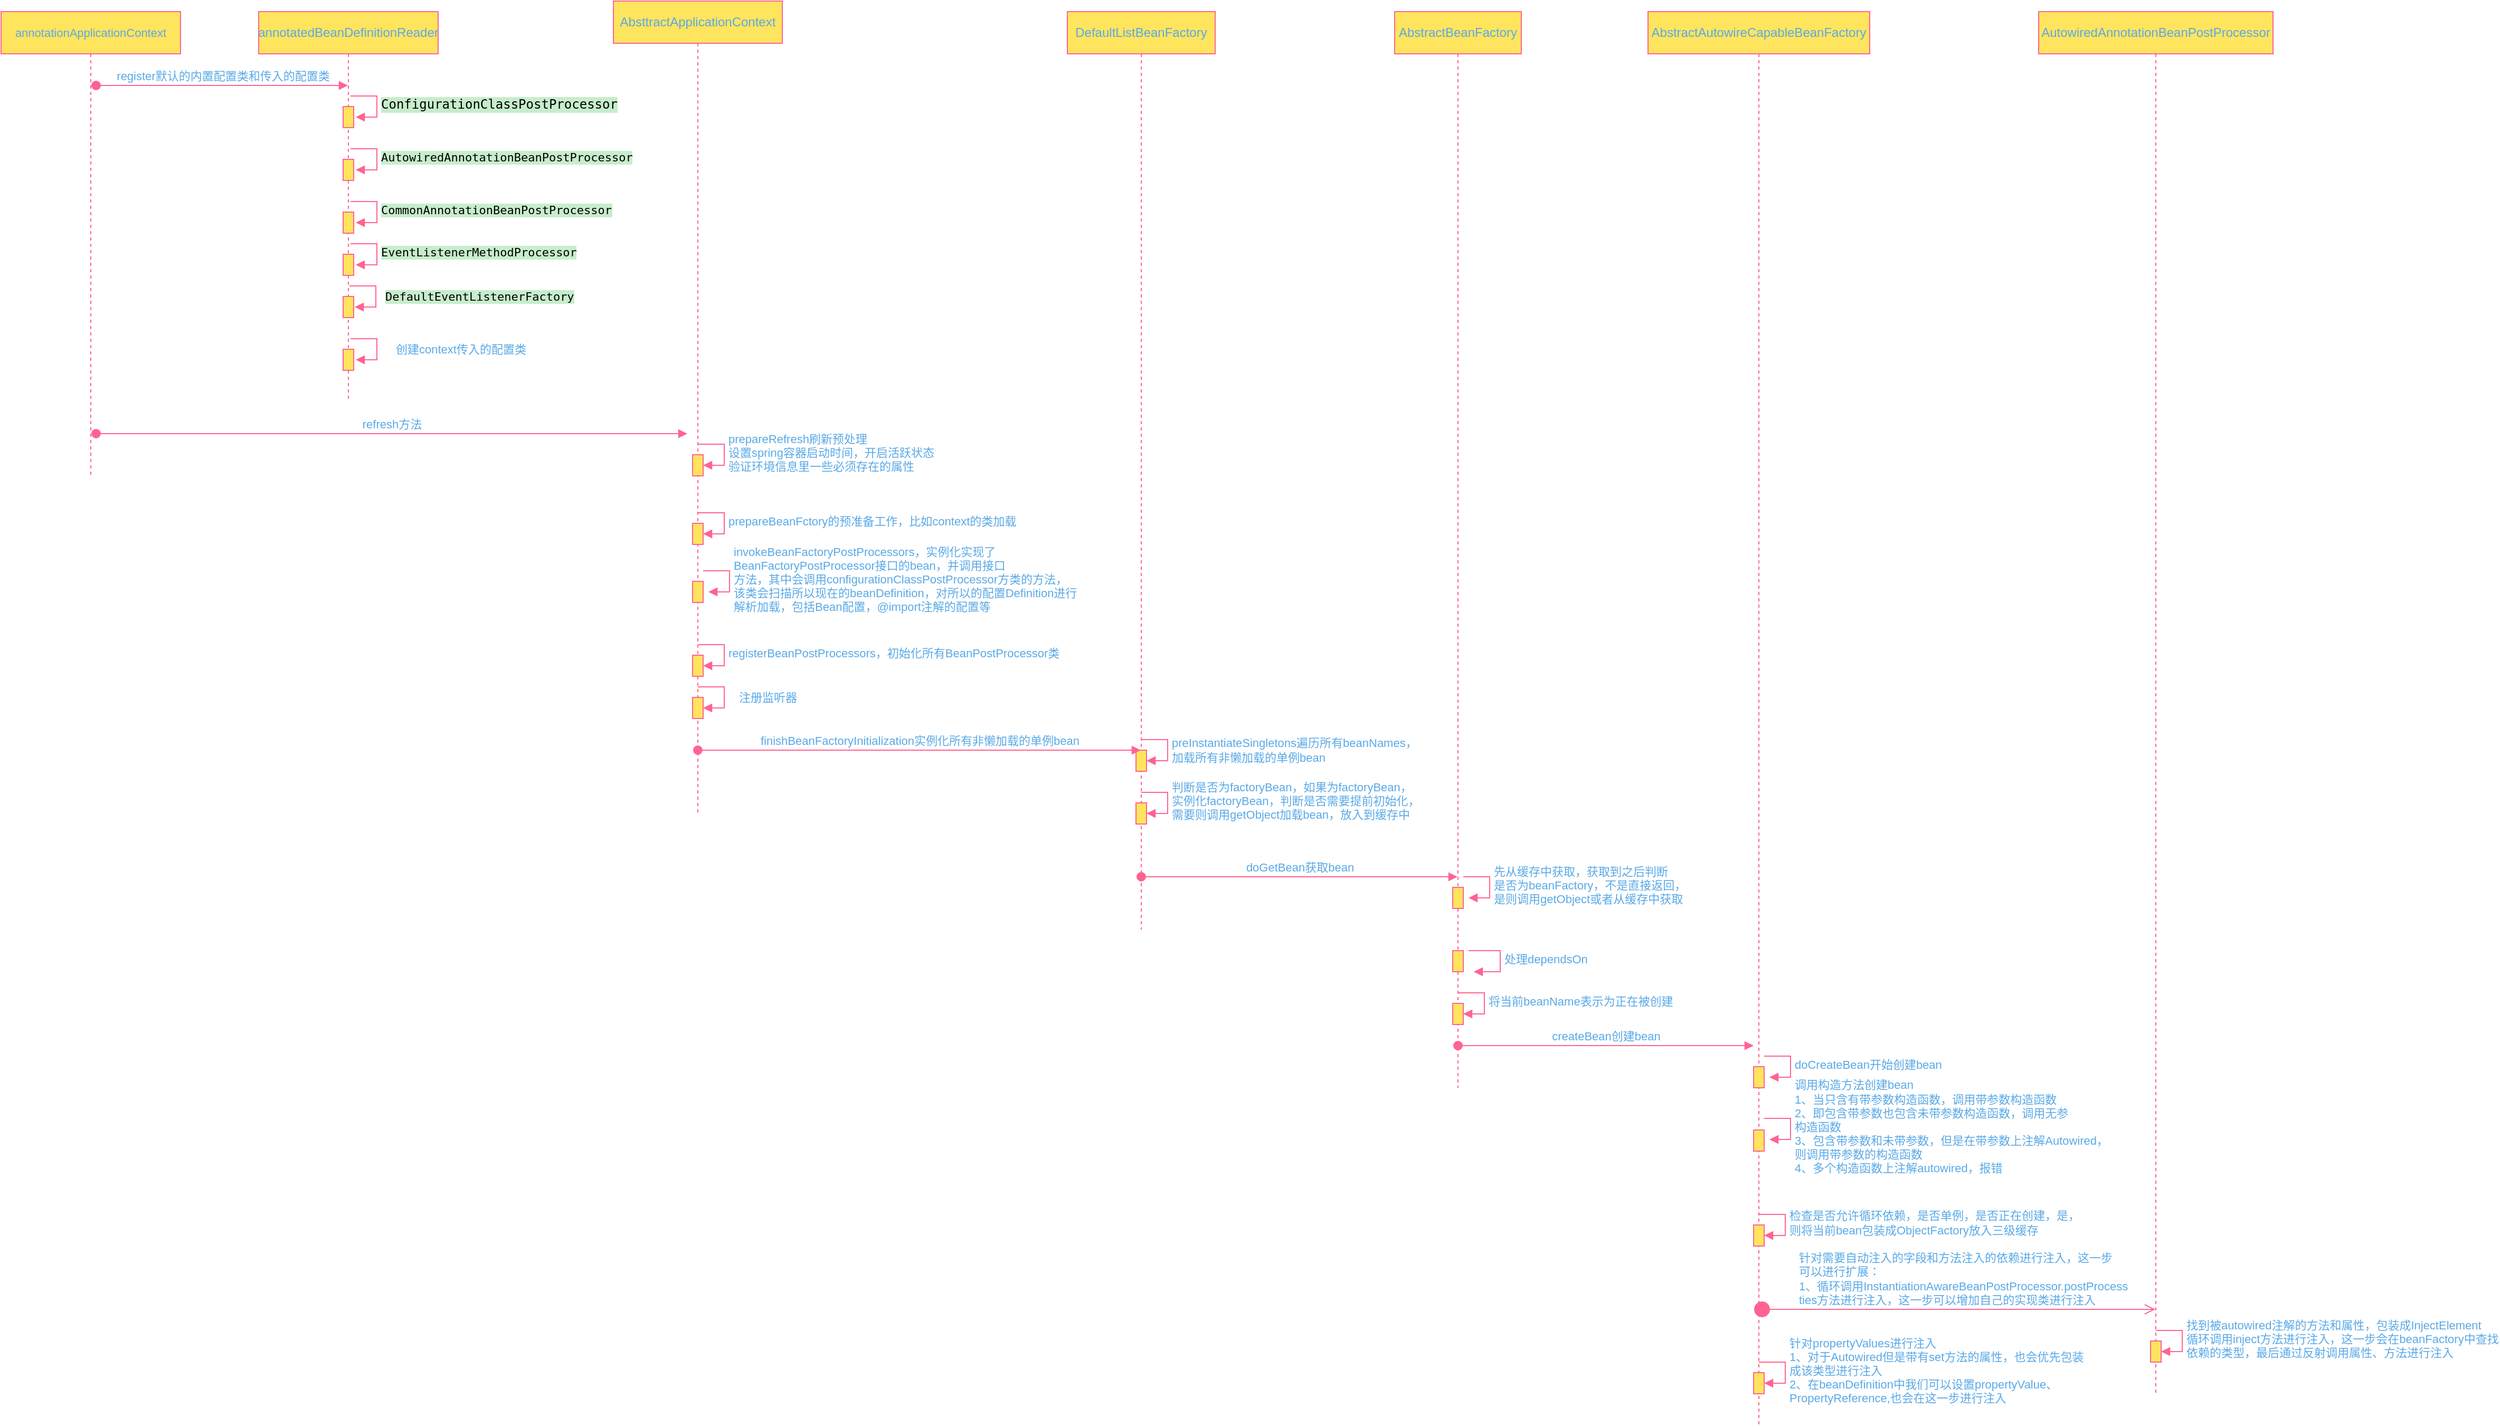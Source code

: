 <mxfile version="13.6.0" type="github">
  <diagram id="jD7jVm_kFhbCNpo8MqzH" name="Page-1">
    <mxGraphModel dx="946" dy="614" grid="1" gridSize="10" guides="1" tooltips="1" connect="1" arrows="1" fold="1" page="1" pageScale="1" pageWidth="827" pageHeight="1169" math="0" shadow="0">
      <root>
        <mxCell id="0" />
        <mxCell id="1" parent="0" />
        <mxCell id="nHzR_UdeMCzrL-gVibLt-6" value="&lt;span style=&quot;font-size: 11px&quot;&gt;annotationApplicationContext&lt;/span&gt;" style="shape=umlLifeline;perimeter=lifelinePerimeter;whiteSpace=wrap;html=1;container=1;collapsible=0;recursiveResize=0;outlineConnect=0;rounded=0;sketch=0;fillColor=#FFE45E;strokeColor=#FF6392;fontColor=#5AA9E6;" vertex="1" parent="1">
          <mxGeometry x="70" y="100" width="170" height="440" as="geometry" />
        </mxCell>
        <mxCell id="nHzR_UdeMCzrL-gVibLt-13" value="&lt;span style=&quot;text-align: left&quot;&gt;register默认的内置配置类和传入的配置类&lt;/span&gt;" style="html=1;verticalAlign=bottom;startArrow=oval;startFill=1;endArrow=block;startSize=8;strokeColor=#FF6392;fillColor=#FFE45E;fontColor=#5AA9E6;" edge="1" parent="nHzR_UdeMCzrL-gVibLt-6" target="nHzR_UdeMCzrL-gVibLt-10">
          <mxGeometry width="60" relative="1" as="geometry">
            <mxPoint x="90" y="70" as="sourcePoint" />
            <mxPoint x="150" y="70" as="targetPoint" />
          </mxGeometry>
        </mxCell>
        <mxCell id="nHzR_UdeMCzrL-gVibLt-10" value="annotatedBeanDefinitionReader" style="shape=umlLifeline;perimeter=lifelinePerimeter;whiteSpace=wrap;html=1;container=1;collapsible=0;recursiveResize=0;outlineConnect=0;rounded=0;sketch=0;strokeColor=#FF6392;fillColor=#FFE45E;fontColor=#5AA9E6;" vertex="1" parent="1">
          <mxGeometry x="314" y="100" width="170" height="370" as="geometry" />
        </mxCell>
        <mxCell id="nHzR_UdeMCzrL-gVibLt-27" value="&lt;pre style=&quot;background-color: rgb(199 , 237 , 204) ; color: rgb(0 , 0 , 0) ; font-family: &amp;#34;jetbrains mono&amp;#34; , monospace&quot;&gt;EventListenerMethodProcessor&lt;/pre&gt;" style="edgeStyle=orthogonalEdgeStyle;html=1;align=left;spacingLeft=2;endArrow=block;rounded=0;entryX=1;entryY=0;strokeColor=#FF6392;fillColor=#FFE45E;fontColor=#5AA9E6;" edge="1" parent="nHzR_UdeMCzrL-gVibLt-10">
          <mxGeometry relative="1" as="geometry">
            <mxPoint x="87" y="220" as="sourcePoint" />
            <Array as="points">
              <mxPoint x="112" y="220" />
            </Array>
            <mxPoint x="92" y="240" as="targetPoint" />
          </mxGeometry>
        </mxCell>
        <mxCell id="nHzR_UdeMCzrL-gVibLt-31" value="&lt;pre style=&quot;background-color: rgb(199 , 237 , 204) ; color: rgb(0 , 0 , 0) ; font-family: &amp;#34;jetbrains mono&amp;#34; , monospace&quot;&gt;DefaultEventListenerFactory&lt;/pre&gt;" style="edgeStyle=orthogonalEdgeStyle;html=1;align=left;spacingLeft=2;endArrow=block;rounded=0;entryX=1;entryY=0;strokeColor=#FF6392;fillColor=#FFE45E;fontColor=#5AA9E6;" edge="1" parent="nHzR_UdeMCzrL-gVibLt-10">
          <mxGeometry x="0.077" y="5" relative="1" as="geometry">
            <mxPoint x="86" y="260" as="sourcePoint" />
            <Array as="points">
              <mxPoint x="111" y="260" />
            </Array>
            <mxPoint x="91" y="280" as="targetPoint" />
            <mxPoint as="offset" />
          </mxGeometry>
        </mxCell>
        <mxCell id="nHzR_UdeMCzrL-gVibLt-35" value="创建context传入的配置类" style="edgeStyle=orthogonalEdgeStyle;html=1;align=left;spacingLeft=2;endArrow=block;rounded=0;entryX=1;entryY=0;strokeColor=#FF6392;fillColor=#FFE45E;fontColor=#5AA9E6;" edge="1" parent="nHzR_UdeMCzrL-gVibLt-10">
          <mxGeometry x="0.385" y="-17" relative="1" as="geometry">
            <mxPoint x="87" y="310" as="sourcePoint" />
            <Array as="points">
              <mxPoint x="112" y="310" />
            </Array>
            <mxPoint x="92" y="330" as="targetPoint" />
            <mxPoint x="14" y="7" as="offset" />
          </mxGeometry>
        </mxCell>
        <mxCell id="nHzR_UdeMCzrL-gVibLt-69" value="" style="html=1;points=[];perimeter=orthogonalPerimeter;rounded=0;sketch=0;strokeColor=#FF6392;fillColor=#FFE45E;fontColor=#5AA9E6;" vertex="1" parent="nHzR_UdeMCzrL-gVibLt-10">
          <mxGeometry x="80" y="320" width="10" height="20" as="geometry" />
        </mxCell>
        <mxCell id="nHzR_UdeMCzrL-gVibLt-70" value="" style="html=1;points=[];perimeter=orthogonalPerimeter;rounded=0;sketch=0;strokeColor=#FF6392;fillColor=#FFE45E;fontColor=#5AA9E6;" vertex="1" parent="nHzR_UdeMCzrL-gVibLt-10">
          <mxGeometry x="80" y="270" width="10" height="20" as="geometry" />
        </mxCell>
        <mxCell id="nHzR_UdeMCzrL-gVibLt-71" value="" style="html=1;points=[];perimeter=orthogonalPerimeter;rounded=0;sketch=0;strokeColor=#FF6392;fillColor=#FFE45E;fontColor=#5AA9E6;" vertex="1" parent="nHzR_UdeMCzrL-gVibLt-10">
          <mxGeometry x="80" y="230" width="10" height="20" as="geometry" />
        </mxCell>
        <mxCell id="nHzR_UdeMCzrL-gVibLt-72" value="" style="html=1;points=[];perimeter=orthogonalPerimeter;rounded=0;sketch=0;strokeColor=#FF6392;fillColor=#FFE45E;fontColor=#5AA9E6;" vertex="1" parent="nHzR_UdeMCzrL-gVibLt-10">
          <mxGeometry x="80" y="190" width="10" height="20" as="geometry" />
        </mxCell>
        <mxCell id="nHzR_UdeMCzrL-gVibLt-73" value="" style="html=1;points=[];perimeter=orthogonalPerimeter;rounded=0;sketch=0;strokeColor=#FF6392;fillColor=#FFE45E;fontColor=#5AA9E6;" vertex="1" parent="nHzR_UdeMCzrL-gVibLt-10">
          <mxGeometry x="80" y="140" width="10" height="20" as="geometry" />
        </mxCell>
        <mxCell id="nHzR_UdeMCzrL-gVibLt-74" value="" style="html=1;points=[];perimeter=orthogonalPerimeter;rounded=0;sketch=0;strokeColor=#FF6392;fillColor=#FFE45E;fontColor=#5AA9E6;" vertex="1" parent="nHzR_UdeMCzrL-gVibLt-10">
          <mxGeometry x="80" y="90" width="10" height="20" as="geometry" />
        </mxCell>
        <mxCell id="nHzR_UdeMCzrL-gVibLt-19" value="&lt;pre style=&quot;background-color: rgb(199 , 237 , 204) ; color: rgb(0 , 0 , 0) ; font-family: &amp;#34;jetbrains mono&amp;#34; , monospace&quot;&gt;&lt;font style=&quot;font-size: 12px&quot;&gt;ConfigurationClassPostProcessor&lt;/font&gt;&lt;/pre&gt;" style="edgeStyle=orthogonalEdgeStyle;html=1;align=left;spacingLeft=2;endArrow=block;rounded=0;entryX=1;entryY=0;strokeColor=#FF6392;fillColor=#FFE45E;fontColor=#5AA9E6;" edge="1" parent="1">
          <mxGeometry relative="1" as="geometry">
            <mxPoint x="401" y="180" as="sourcePoint" />
            <Array as="points">
              <mxPoint x="426" y="180" />
            </Array>
            <mxPoint x="406" y="200" as="targetPoint" />
          </mxGeometry>
        </mxCell>
        <mxCell id="nHzR_UdeMCzrL-gVibLt-23" value="&lt;pre style=&quot;background-color: rgb(199 , 237 , 204) ; color: rgb(0 , 0 , 0) ; font-family: &amp;#34;jetbrains mono&amp;#34; , monospace&quot;&gt;AutowiredAnnotationBeanPostProcessor&lt;/pre&gt;" style="edgeStyle=orthogonalEdgeStyle;html=1;align=left;spacingLeft=2;endArrow=block;rounded=0;entryX=1;entryY=0;strokeColor=#FF6392;fillColor=#FFE45E;fontColor=#5AA9E6;" edge="1" parent="1">
          <mxGeometry relative="1" as="geometry">
            <mxPoint x="401" y="230" as="sourcePoint" />
            <Array as="points">
              <mxPoint x="426" y="230" />
            </Array>
            <mxPoint x="406" y="250" as="targetPoint" />
          </mxGeometry>
        </mxCell>
        <mxCell id="nHzR_UdeMCzrL-gVibLt-25" value="&lt;pre style=&quot;background-color: rgb(199 , 237 , 204) ; color: rgb(0 , 0 , 0) ; font-family: &amp;#34;jetbrains mono&amp;#34; , monospace&quot;&gt;CommonAnnotationBeanPostProcessor&lt;/pre&gt;" style="edgeStyle=orthogonalEdgeStyle;html=1;align=left;spacingLeft=2;endArrow=block;rounded=0;entryX=1;entryY=0;strokeColor=#FF6392;fillColor=#FFE45E;fontColor=#5AA9E6;" edge="1" parent="1">
          <mxGeometry relative="1" as="geometry">
            <mxPoint x="401" y="280" as="sourcePoint" />
            <Array as="points">
              <mxPoint x="426" y="280" />
            </Array>
            <mxPoint x="406" y="300" as="targetPoint" />
          </mxGeometry>
        </mxCell>
        <mxCell id="nHzR_UdeMCzrL-gVibLt-36" value="AbsttractApplicationContext" style="shape=umlLifeline;perimeter=lifelinePerimeter;whiteSpace=wrap;html=1;container=1;collapsible=0;recursiveResize=0;outlineConnect=0;rounded=0;sketch=0;strokeColor=#FF6392;fillColor=#FFE45E;fontColor=#5AA9E6;" vertex="1" parent="1">
          <mxGeometry x="650" y="90" width="160" height="770" as="geometry" />
        </mxCell>
        <mxCell id="nHzR_UdeMCzrL-gVibLt-41" value="prepareRefresh刷新预处理&lt;br&gt;设置spring容器启动时间，开启活跃状态&lt;br&gt;验证环境信息里一些必须存在的属性" style="edgeStyle=orthogonalEdgeStyle;html=1;align=left;spacingLeft=2;endArrow=block;rounded=0;entryX=1;entryY=0;strokeColor=#FF6392;fillColor=#FFE45E;fontColor=#5AA9E6;" edge="1" parent="nHzR_UdeMCzrL-gVibLt-36">
          <mxGeometry relative="1" as="geometry">
            <mxPoint x="80" y="420" as="sourcePoint" />
            <Array as="points">
              <mxPoint x="105" y="420" />
            </Array>
            <mxPoint x="85" y="440" as="targetPoint" />
          </mxGeometry>
        </mxCell>
        <mxCell id="nHzR_UdeMCzrL-gVibLt-43" value="prepareBeanFctory的预准备工作，比如context的类加载" style="edgeStyle=orthogonalEdgeStyle;html=1;align=left;spacingLeft=2;endArrow=block;rounded=0;entryX=1;entryY=0;strokeColor=#FF6392;fillColor=#FFE45E;fontColor=#5AA9E6;" edge="1" parent="nHzR_UdeMCzrL-gVibLt-36">
          <mxGeometry relative="1" as="geometry">
            <mxPoint x="80" y="485" as="sourcePoint" />
            <Array as="points">
              <mxPoint x="105" y="485" />
            </Array>
            <mxPoint x="85" y="505" as="targetPoint" />
          </mxGeometry>
        </mxCell>
        <mxCell id="nHzR_UdeMCzrL-gVibLt-47" value="invokeBeanFactoryPostProcessors，实例化实现了&lt;br&gt;BeanFactoryPostProcessor接口的bean，并调用接口&lt;br&gt;方法，其中会调用configurationClassPostProcessor方类的方法，&lt;br&gt;该类会扫描所以现在的beanDefinition，对所以的配置Definition进行&lt;br&gt;解析加载，包括Bean配置，@import注解的配置等" style="edgeStyle=orthogonalEdgeStyle;html=1;align=left;spacingLeft=2;endArrow=block;rounded=0;entryX=1;entryY=0;strokeColor=#FF6392;fillColor=#FFE45E;fontColor=#5AA9E6;" edge="1" parent="nHzR_UdeMCzrL-gVibLt-36">
          <mxGeometry relative="1" as="geometry">
            <mxPoint x="85" y="540" as="sourcePoint" />
            <Array as="points">
              <mxPoint x="110" y="540" />
              <mxPoint x="110" y="560" />
            </Array>
            <mxPoint x="90" y="560" as="targetPoint" />
          </mxGeometry>
        </mxCell>
        <mxCell id="nHzR_UdeMCzrL-gVibLt-51" value="注册监听器" style="edgeStyle=orthogonalEdgeStyle;html=1;align=left;spacingLeft=2;endArrow=block;rounded=0;entryX=1;entryY=0;strokeColor=#FF6392;fillColor=#FFE45E;fontColor=#5AA9E6;" edge="1" parent="nHzR_UdeMCzrL-gVibLt-36">
          <mxGeometry x="0.385" y="-14" relative="1" as="geometry">
            <mxPoint x="80" y="650" as="sourcePoint" />
            <Array as="points">
              <mxPoint x="105" y="650" />
            </Array>
            <mxPoint x="85" y="670" as="targetPoint" />
            <mxPoint x="10" y="4" as="offset" />
          </mxGeometry>
        </mxCell>
        <mxCell id="nHzR_UdeMCzrL-gVibLt-64" value="" style="html=1;points=[];perimeter=orthogonalPerimeter;rounded=0;sketch=0;strokeColor=#FF6392;fillColor=#FFE45E;fontColor=#5AA9E6;" vertex="1" parent="nHzR_UdeMCzrL-gVibLt-36">
          <mxGeometry x="75" y="660" width="10" height="20" as="geometry" />
        </mxCell>
        <mxCell id="nHzR_UdeMCzrL-gVibLt-65" value="" style="html=1;points=[];perimeter=orthogonalPerimeter;rounded=0;sketch=0;strokeColor=#FF6392;fillColor=#FFE45E;fontColor=#5AA9E6;" vertex="1" parent="nHzR_UdeMCzrL-gVibLt-36">
          <mxGeometry x="75" y="620" width="10" height="20" as="geometry" />
        </mxCell>
        <mxCell id="nHzR_UdeMCzrL-gVibLt-66" value="" style="html=1;points=[];perimeter=orthogonalPerimeter;rounded=0;sketch=0;strokeColor=#FF6392;fillColor=#FFE45E;fontColor=#5AA9E6;" vertex="1" parent="nHzR_UdeMCzrL-gVibLt-36">
          <mxGeometry x="75" y="550" width="10" height="20" as="geometry" />
        </mxCell>
        <mxCell id="nHzR_UdeMCzrL-gVibLt-67" value="" style="html=1;points=[];perimeter=orthogonalPerimeter;rounded=0;sketch=0;strokeColor=#FF6392;fillColor=#FFE45E;fontColor=#5AA9E6;" vertex="1" parent="nHzR_UdeMCzrL-gVibLt-36">
          <mxGeometry x="75" y="495" width="10" height="20" as="geometry" />
        </mxCell>
        <mxCell id="nHzR_UdeMCzrL-gVibLt-68" value="" style="html=1;points=[];perimeter=orthogonalPerimeter;rounded=0;sketch=0;strokeColor=#FF6392;fillColor=#FFE45E;fontColor=#5AA9E6;" vertex="1" parent="nHzR_UdeMCzrL-gVibLt-36">
          <mxGeometry x="75" y="430" width="10" height="20" as="geometry" />
        </mxCell>
        <mxCell id="nHzR_UdeMCzrL-gVibLt-37" value="refresh方法" style="html=1;verticalAlign=bottom;startArrow=oval;startFill=1;endArrow=block;startSize=8;strokeColor=#FF6392;fillColor=#FFE45E;fontColor=#5AA9E6;" edge="1" parent="1">
          <mxGeometry width="60" relative="1" as="geometry">
            <mxPoint x="160" y="500" as="sourcePoint" />
            <mxPoint x="720" y="500" as="targetPoint" />
          </mxGeometry>
        </mxCell>
        <mxCell id="nHzR_UdeMCzrL-gVibLt-49" value="registerBeanPostProcessors，初始化所有BeanPostProcessor类" style="edgeStyle=orthogonalEdgeStyle;html=1;align=left;spacingLeft=2;endArrow=block;rounded=0;entryX=1;entryY=0;strokeColor=#FF6392;fillColor=#FFE45E;fontColor=#5AA9E6;" edge="1" parent="1">
          <mxGeometry relative="1" as="geometry">
            <mxPoint x="730" y="700" as="sourcePoint" />
            <Array as="points">
              <mxPoint x="755" y="700" />
            </Array>
            <mxPoint x="735" y="720" as="targetPoint" />
          </mxGeometry>
        </mxCell>
        <mxCell id="nHzR_UdeMCzrL-gVibLt-56" value="DefaultListBeanFactory" style="shape=umlLifeline;perimeter=lifelinePerimeter;whiteSpace=wrap;html=1;container=1;collapsible=0;recursiveResize=0;outlineConnect=0;rounded=0;sketch=0;strokeColor=#FF6392;fillColor=#FFE45E;fontColor=#5AA9E6;" vertex="1" parent="1">
          <mxGeometry x="1080" y="100" width="140" height="870" as="geometry" />
        </mxCell>
        <mxCell id="nHzR_UdeMCzrL-gVibLt-59" value="preInstantiateSingletons遍历所有beanNames，&lt;br&gt;加载所有非懒加载的单例bean" style="edgeStyle=orthogonalEdgeStyle;html=1;align=left;spacingLeft=2;endArrow=block;rounded=0;entryX=1;entryY=0;strokeColor=#FF6392;fillColor=#FFE45E;fontColor=#5AA9E6;" edge="1" parent="nHzR_UdeMCzrL-gVibLt-56">
          <mxGeometry x="0.077" relative="1" as="geometry">
            <mxPoint x="70" y="690" as="sourcePoint" />
            <Array as="points">
              <mxPoint x="95" y="690" />
            </Array>
            <mxPoint x="75" y="710" as="targetPoint" />
            <mxPoint as="offset" />
          </mxGeometry>
        </mxCell>
        <mxCell id="nHzR_UdeMCzrL-gVibLt-61" value="判断是否为factoryBean，如果为factoryBean，&lt;br&gt;实例化factoryBean，判断是否需要提前初始化，&lt;br&gt;需要则调用getObject加载bean，放入到缓存中" style="edgeStyle=orthogonalEdgeStyle;html=1;align=left;spacingLeft=2;endArrow=block;rounded=0;entryX=1;entryY=0;strokeColor=#FF6392;fillColor=#FFE45E;fontColor=#5AA9E6;" edge="1" parent="nHzR_UdeMCzrL-gVibLt-56">
          <mxGeometry relative="1" as="geometry">
            <mxPoint x="70" y="740" as="sourcePoint" />
            <Array as="points">
              <mxPoint x="95" y="740" />
            </Array>
            <mxPoint x="75" y="760" as="targetPoint" />
          </mxGeometry>
        </mxCell>
        <mxCell id="nHzR_UdeMCzrL-gVibLt-75" value="" style="html=1;points=[];perimeter=orthogonalPerimeter;rounded=0;sketch=0;strokeColor=#FF6392;fillColor=#FFE45E;fontColor=#5AA9E6;" vertex="1" parent="nHzR_UdeMCzrL-gVibLt-56">
          <mxGeometry x="65" y="750" width="10" height="20" as="geometry" />
        </mxCell>
        <mxCell id="nHzR_UdeMCzrL-gVibLt-76" value="" style="html=1;points=[];perimeter=orthogonalPerimeter;rounded=0;sketch=0;strokeColor=#FF6392;fillColor=#FFE45E;fontColor=#5AA9E6;" vertex="1" parent="nHzR_UdeMCzrL-gVibLt-56">
          <mxGeometry x="65" y="700" width="10" height="20" as="geometry" />
        </mxCell>
        <mxCell id="nHzR_UdeMCzrL-gVibLt-82" value="doGetBean获取bean" style="html=1;verticalAlign=bottom;startArrow=oval;startFill=1;endArrow=block;startSize=8;strokeColor=#FF6392;fillColor=#FFE45E;fontColor=#5AA9E6;" edge="1" parent="nHzR_UdeMCzrL-gVibLt-56" target="nHzR_UdeMCzrL-gVibLt-81">
          <mxGeometry width="60" relative="1" as="geometry">
            <mxPoint x="70" y="820" as="sourcePoint" />
            <mxPoint x="130" y="820" as="targetPoint" />
          </mxGeometry>
        </mxCell>
        <mxCell id="nHzR_UdeMCzrL-gVibLt-57" value="&lt;span style=&quot;text-align: left&quot;&gt;finishBeanFactoryInitialization实例化所有非懒加载的单例bean&lt;/span&gt;" style="html=1;verticalAlign=bottom;startArrow=oval;startFill=1;endArrow=block;startSize=8;strokeColor=#FF6392;fillColor=#FFE45E;fontColor=#5AA9E6;" edge="1" parent="1" source="nHzR_UdeMCzrL-gVibLt-36" target="nHzR_UdeMCzrL-gVibLt-56">
          <mxGeometry width="60" relative="1" as="geometry">
            <mxPoint x="730" y="790" as="sourcePoint" />
            <mxPoint x="790" y="790" as="targetPoint" />
            <Array as="points">
              <mxPoint x="750" y="800" />
            </Array>
          </mxGeometry>
        </mxCell>
        <mxCell id="nHzR_UdeMCzrL-gVibLt-81" value="AbstractBeanFactory" style="shape=umlLifeline;perimeter=lifelinePerimeter;whiteSpace=wrap;html=1;container=1;collapsible=0;recursiveResize=0;outlineConnect=0;rounded=0;sketch=0;strokeColor=#FF6392;fillColor=#FFE45E;fontColor=#5AA9E6;" vertex="1" parent="1">
          <mxGeometry x="1390" y="100" width="120" height="1020" as="geometry" />
        </mxCell>
        <mxCell id="nHzR_UdeMCzrL-gVibLt-84" value="先从缓存中获取，获取到之后判断&lt;br&gt;是否为beanFactory，不是直接返回，&lt;br&gt;是则调用getObject或者从缓存中获取" style="edgeStyle=orthogonalEdgeStyle;html=1;align=left;spacingLeft=2;endArrow=block;rounded=0;entryX=1;entryY=0;strokeColor=#FF6392;fillColor=#FFE45E;fontColor=#5AA9E6;" edge="1" parent="nHzR_UdeMCzrL-gVibLt-81">
          <mxGeometry relative="1" as="geometry">
            <mxPoint x="65" y="820" as="sourcePoint" />
            <Array as="points">
              <mxPoint x="90" y="820" />
            </Array>
            <mxPoint x="70" y="840" as="targetPoint" />
          </mxGeometry>
        </mxCell>
        <mxCell id="nHzR_UdeMCzrL-gVibLt-85" value="" style="html=1;points=[];perimeter=orthogonalPerimeter;rounded=0;sketch=0;strokeColor=#FF6392;fillColor=#FFE45E;fontColor=#5AA9E6;" vertex="1" parent="nHzR_UdeMCzrL-gVibLt-81">
          <mxGeometry x="55" y="830" width="10" height="20" as="geometry" />
        </mxCell>
        <mxCell id="nHzR_UdeMCzrL-gVibLt-87" value="将当前beanName表示为正在被创建" style="edgeStyle=orthogonalEdgeStyle;html=1;align=left;spacingLeft=2;endArrow=block;rounded=0;entryX=1;entryY=0;strokeColor=#FF6392;fillColor=#FFE45E;fontColor=#5AA9E6;" edge="1" parent="nHzR_UdeMCzrL-gVibLt-81">
          <mxGeometry relative="1" as="geometry">
            <mxPoint x="60" y="930" as="sourcePoint" />
            <Array as="points">
              <mxPoint x="85" y="930" />
            </Array>
            <mxPoint x="65" y="950" as="targetPoint" />
          </mxGeometry>
        </mxCell>
        <mxCell id="nHzR_UdeMCzrL-gVibLt-88" value="" style="html=1;points=[];perimeter=orthogonalPerimeter;rounded=0;sketch=0;strokeColor=#FF6392;fillColor=#FFE45E;fontColor=#5AA9E6;" vertex="1" parent="nHzR_UdeMCzrL-gVibLt-81">
          <mxGeometry x="55" y="890" width="10" height="20" as="geometry" />
        </mxCell>
        <mxCell id="nHzR_UdeMCzrL-gVibLt-92" value="" style="html=1;points=[];perimeter=orthogonalPerimeter;rounded=0;sketch=0;strokeColor=#FF6392;fillColor=#FFE45E;fontColor=#5AA9E6;" vertex="1" parent="nHzR_UdeMCzrL-gVibLt-81">
          <mxGeometry x="55" y="940" width="10" height="20" as="geometry" />
        </mxCell>
        <mxCell id="nHzR_UdeMCzrL-gVibLt-89" value="AbstractAutowireCapableBeanFactory" style="shape=umlLifeline;perimeter=lifelinePerimeter;whiteSpace=wrap;html=1;container=1;collapsible=0;recursiveResize=0;outlineConnect=0;rounded=0;sketch=0;strokeColor=#FF6392;fillColor=#FFE45E;fontColor=#5AA9E6;" vertex="1" parent="1">
          <mxGeometry x="1630" y="100" width="210" height="1340" as="geometry" />
        </mxCell>
        <mxCell id="nHzR_UdeMCzrL-gVibLt-94" value="doCreateBean开始创建bean" style="edgeStyle=orthogonalEdgeStyle;html=1;align=left;spacingLeft=2;endArrow=block;rounded=0;entryX=1;entryY=0;strokeColor=#FF6392;fillColor=#FFE45E;fontColor=#5AA9E6;" edge="1" parent="nHzR_UdeMCzrL-gVibLt-89">
          <mxGeometry relative="1" as="geometry">
            <mxPoint x="110" y="990" as="sourcePoint" />
            <Array as="points">
              <mxPoint x="135" y="990" />
            </Array>
            <mxPoint x="115" y="1010" as="targetPoint" />
          </mxGeometry>
        </mxCell>
        <mxCell id="nHzR_UdeMCzrL-gVibLt-95" value="" style="html=1;points=[];perimeter=orthogonalPerimeter;rounded=0;sketch=0;strokeColor=#FF6392;fillColor=#FFE45E;fontColor=#5AA9E6;" vertex="1" parent="nHzR_UdeMCzrL-gVibLt-89">
          <mxGeometry x="100" y="1000" width="10" height="20" as="geometry" />
        </mxCell>
        <mxCell id="nHzR_UdeMCzrL-gVibLt-97" value="调用构造方法创建bean&lt;br&gt;1、当只含有带参数构造函数，调用带参数构造函数&lt;br&gt;2、即包含带参数也包含未带参数构造函数，调用无参&lt;br&gt;构造函数&lt;br&gt;3、包含带参数和未带参数，但是在带参数上注解Autowired，&lt;br&gt;则调用带参数的构造函数&lt;br&gt;4、多个构造函数上注解autowired，报错" style="edgeStyle=orthogonalEdgeStyle;html=1;align=left;spacingLeft=2;endArrow=block;rounded=0;entryX=1;entryY=0;strokeColor=#FF6392;fillColor=#FFE45E;fontColor=#5AA9E6;" edge="1" parent="nHzR_UdeMCzrL-gVibLt-89">
          <mxGeometry relative="1" as="geometry">
            <mxPoint x="110" y="1049" as="sourcePoint" />
            <Array as="points">
              <mxPoint x="135" y="1049" />
            </Array>
            <mxPoint x="115" y="1069" as="targetPoint" />
          </mxGeometry>
        </mxCell>
        <mxCell id="nHzR_UdeMCzrL-gVibLt-98" value="" style="html=1;points=[];perimeter=orthogonalPerimeter;rounded=0;sketch=0;strokeColor=#FF6392;fillColor=#FFE45E;fontColor=#5AA9E6;" vertex="1" parent="nHzR_UdeMCzrL-gVibLt-89">
          <mxGeometry x="100" y="1060" width="10" height="20" as="geometry" />
        </mxCell>
        <mxCell id="nHzR_UdeMCzrL-gVibLt-103" value="检查是否允许循环依赖，是否单例，是否正在创建，是，&lt;br&gt;则将当前bean包装成ObjectFactory放入三级缓存" style="edgeStyle=orthogonalEdgeStyle;html=1;align=left;spacingLeft=2;endArrow=block;rounded=0;entryX=1;entryY=0;strokeColor=#FF6392;fillColor=#FFE45E;fontColor=#5AA9E6;" edge="1" parent="nHzR_UdeMCzrL-gVibLt-89">
          <mxGeometry relative="1" as="geometry">
            <mxPoint x="105" y="1140" as="sourcePoint" />
            <Array as="points">
              <mxPoint x="130" y="1140" />
            </Array>
            <mxPoint x="110" y="1160" as="targetPoint" />
          </mxGeometry>
        </mxCell>
        <mxCell id="nHzR_UdeMCzrL-gVibLt-104" value="" style="html=1;points=[];perimeter=orthogonalPerimeter;rounded=0;sketch=0;strokeColor=#FF6392;fillColor=#FFE45E;fontColor=#5AA9E6;" vertex="1" parent="nHzR_UdeMCzrL-gVibLt-89">
          <mxGeometry x="100" y="1150" width="10" height="20" as="geometry" />
        </mxCell>
        <mxCell id="nHzR_UdeMCzrL-gVibLt-106" value="针对需要自动注入的字段和方法注入的依赖进行注入，这一步&lt;br&gt;可以进行扩展：&lt;br&gt;1、循环调用InstantiationAwareBeanPostProcessor.postProcess&lt;br&gt;ties方法进行注入，这一步可以增加自己的实现类进行注入" style="html=1;verticalAlign=bottom;startArrow=circle;startFill=1;endArrow=open;startSize=6;endSize=8;strokeColor=#FF6392;fillColor=#FFE45E;fontColor=#5AA9E6;align=left;" edge="1" parent="nHzR_UdeMCzrL-gVibLt-89" target="nHzR_UdeMCzrL-gVibLt-105">
          <mxGeometry x="-0.784" width="80" relative="1" as="geometry">
            <mxPoint x="100" y="1230" as="sourcePoint" />
            <mxPoint x="180" y="1230" as="targetPoint" />
            <mxPoint as="offset" />
          </mxGeometry>
        </mxCell>
        <mxCell id="nHzR_UdeMCzrL-gVibLt-113" value="针对propertyValues进行注入&lt;br&gt;1、对于Autowired但是带有set方法的属性，也会优先包装&lt;br&gt;成该类型进行注入&lt;br&gt;2、在beanDefinition中我们可以设置propertyValue、&lt;br&gt;PropertyReference,也会在这一步进行注入" style="edgeStyle=orthogonalEdgeStyle;html=1;align=left;spacingLeft=2;endArrow=block;rounded=0;entryX=1;entryY=0;strokeColor=#FF6392;fillColor=#FFE45E;fontColor=#5AA9E6;" edge="1" parent="nHzR_UdeMCzrL-gVibLt-89">
          <mxGeometry relative="1" as="geometry">
            <mxPoint x="105" y="1280" as="sourcePoint" />
            <Array as="points">
              <mxPoint x="130" y="1280" />
            </Array>
            <mxPoint x="110" y="1300" as="targetPoint" />
          </mxGeometry>
        </mxCell>
        <mxCell id="nHzR_UdeMCzrL-gVibLt-114" value="" style="html=1;points=[];perimeter=orthogonalPerimeter;rounded=0;sketch=0;strokeColor=#FF6392;fillColor=#FFE45E;fontColor=#5AA9E6;" vertex="1" parent="nHzR_UdeMCzrL-gVibLt-89">
          <mxGeometry x="100" y="1290" width="10" height="20" as="geometry" />
        </mxCell>
        <mxCell id="nHzR_UdeMCzrL-gVibLt-90" value="createBean创建bean" style="html=1;verticalAlign=bottom;startArrow=oval;startFill=1;endArrow=block;startSize=8;strokeColor=#FF6392;fillColor=#FFE45E;fontColor=#5AA9E6;" edge="1" parent="1">
          <mxGeometry width="60" relative="1" as="geometry">
            <mxPoint x="1450" y="1080" as="sourcePoint" />
            <mxPoint x="1730" y="1080" as="targetPoint" />
            <Array as="points" />
          </mxGeometry>
        </mxCell>
        <mxCell id="nHzR_UdeMCzrL-gVibLt-91" value="处理dependsOn" style="edgeStyle=orthogonalEdgeStyle;html=1;align=left;spacingLeft=2;endArrow=block;rounded=0;entryX=1;entryY=0;strokeColor=#FF6392;fillColor=#FFE45E;fontColor=#5AA9E6;" edge="1" parent="1">
          <mxGeometry relative="1" as="geometry">
            <mxPoint x="1460" y="990" as="sourcePoint" />
            <Array as="points">
              <mxPoint x="1490" y="990" />
              <mxPoint x="1490" y="1010" />
            </Array>
            <mxPoint x="1465" y="1010" as="targetPoint" />
          </mxGeometry>
        </mxCell>
        <mxCell id="nHzR_UdeMCzrL-gVibLt-105" value="AutowiredAnnotationBeanPostProcessor" style="shape=umlLifeline;perimeter=lifelinePerimeter;whiteSpace=wrap;html=1;container=1;collapsible=0;recursiveResize=0;outlineConnect=0;rounded=0;sketch=0;strokeColor=#FF6392;fillColor=#FFE45E;fontColor=#5AA9E6;" vertex="1" parent="1">
          <mxGeometry x="2000" y="100" width="222" height="1310" as="geometry" />
        </mxCell>
        <mxCell id="nHzR_UdeMCzrL-gVibLt-108" value="找到被autowired注解的方法和属性，包装成InjectElement&lt;br&gt;循环调用inject方法进行注入，这一步会在beanFactory中查找&lt;br&gt;依赖的类型，最后通过反射调用属性、方法进行注入" style="edgeStyle=orthogonalEdgeStyle;html=1;align=left;spacingLeft=2;endArrow=block;rounded=0;entryX=1;entryY=0;strokeColor=#FF6392;fillColor=#FFE45E;fontColor=#5AA9E6;" edge="1" parent="nHzR_UdeMCzrL-gVibLt-105">
          <mxGeometry relative="1" as="geometry">
            <mxPoint x="111" y="1250" as="sourcePoint" />
            <Array as="points">
              <mxPoint x="136" y="1250" />
            </Array>
            <mxPoint x="116" y="1270" as="targetPoint" />
          </mxGeometry>
        </mxCell>
        <mxCell id="nHzR_UdeMCzrL-gVibLt-109" value="" style="html=1;points=[];perimeter=orthogonalPerimeter;rounded=0;sketch=0;strokeColor=#FF6392;fillColor=#FFE45E;fontColor=#5AA9E6;" vertex="1" parent="nHzR_UdeMCzrL-gVibLt-105">
          <mxGeometry x="106" y="1260" width="10" height="20" as="geometry" />
        </mxCell>
      </root>
    </mxGraphModel>
  </diagram>
</mxfile>

